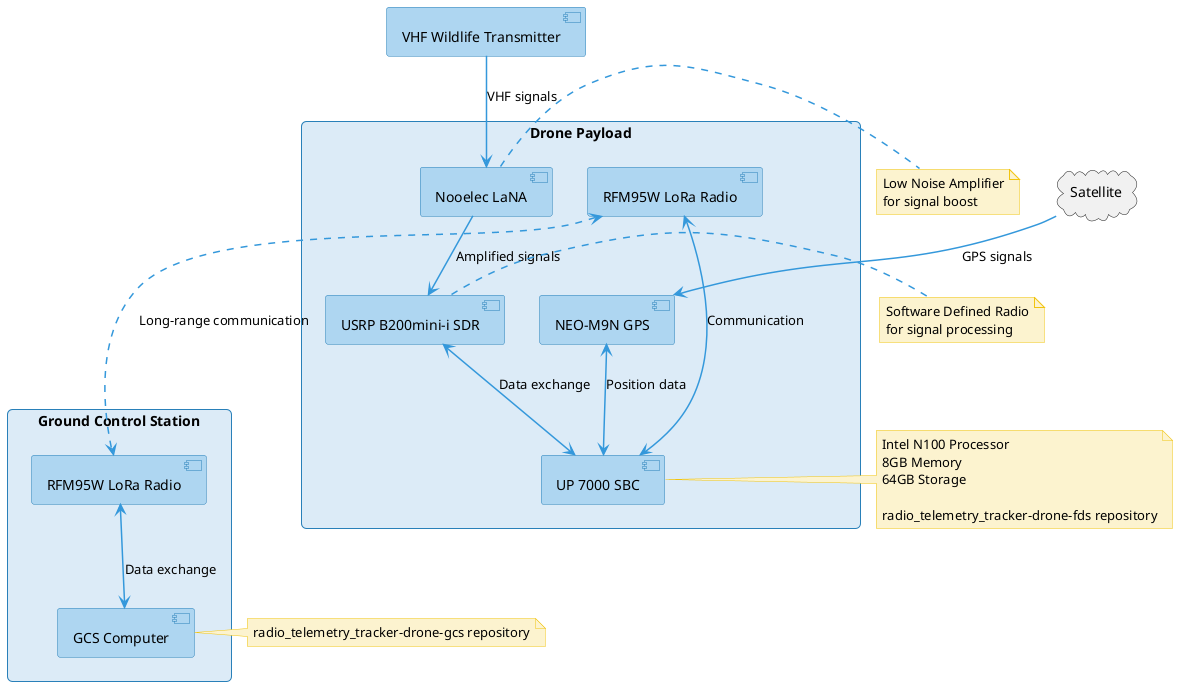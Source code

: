 @startuml drone_hardware_setup

!define RECTANGLE_COLOR #DCEBF7
!define COMPONENT_COLOR #AED6F1
!define ARROW_COLOR #3498DB

skinparam rectangle {
    BackgroundColor RECTANGLE_COLOR
    BorderColor #2980B9
    RoundCorner 10
}

skinparam component {
    BackgroundColor COMPONENT_COLOR
    BorderColor #2980B9
}

skinparam arrow {
    Color ARROW_COLOR
    Thickness 1.5
}

skinparam note {
    BackgroundColor #FCF3CF
    BorderColor #F1C40F
}

rectangle "Drone Payload" {
    together {
        component "UP 7000 SBC" as sbc
        component "NEO-M9N GPS" as gps
        component "USRP B200mini-i SDR" as sdr
    }
    together {
        component "Nooelec LaNA" as lna
        component "RFM95W LoRa Radio" as lora_drone
    }
}

rectangle "Ground Control Station" {
    together {
        component "GCS Computer" as gcs_computer
        component "RFM95W LoRa Radio" as lora_gcs
    }
}

cloud "Satellite" as satellite
component "VHF Wildlife Transmitter" as transmitter

satellite -[ARROW_COLOR]-> gps : GPS signals
transmitter -[ARROW_COLOR]-> lna : VHF signals
lna -[ARROW_COLOR]-> sdr : Amplified signals
sdr <-[ARROW_COLOR]-> sbc : Data exchange
gps <-[ARROW_COLOR]-> sbc : Position data
lora_drone <-[ARROW_COLOR]-> sbc : Communication
lora_drone <..[ARROW_COLOR].> lora_gcs : Long-range communication
lora_gcs <-[ARROW_COLOR]-> gcs_computer : Data exchange

note right of sbc
  Intel N100 Processor
  8GB Memory
  64GB Storage

  radio_telemetry_tracker-drone-fds repository
end note

note right of sdr
  Software Defined Radio
  for signal processing
end note

note right of lna
  Low Noise Amplifier
  for signal boost
end note

note right of gcs_computer
  radio_telemetry_tracker-drone-gcs repository
end note

@enduml
